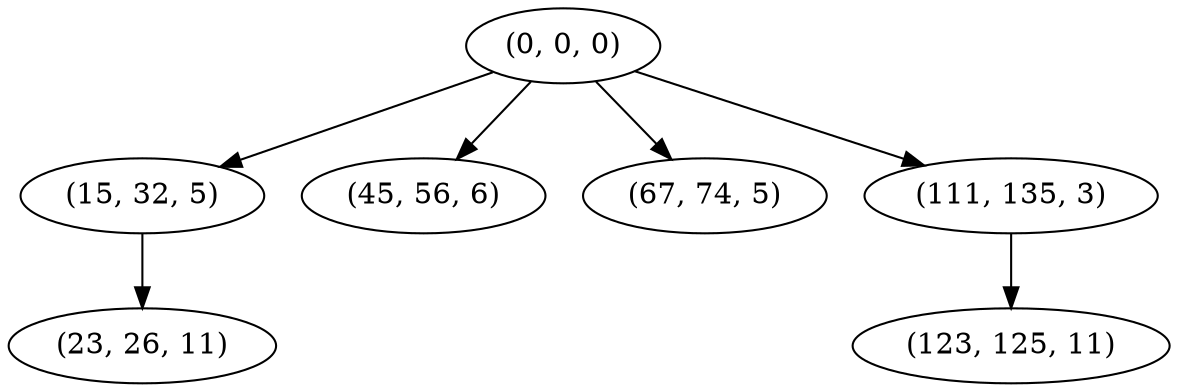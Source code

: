 digraph tree {
    "(0, 0, 0)";
    "(15, 32, 5)";
    "(23, 26, 11)";
    "(45, 56, 6)";
    "(67, 74, 5)";
    "(111, 135, 3)";
    "(123, 125, 11)";
    "(0, 0, 0)" -> "(15, 32, 5)";
    "(0, 0, 0)" -> "(45, 56, 6)";
    "(0, 0, 0)" -> "(67, 74, 5)";
    "(0, 0, 0)" -> "(111, 135, 3)";
    "(15, 32, 5)" -> "(23, 26, 11)";
    "(111, 135, 3)" -> "(123, 125, 11)";
}
